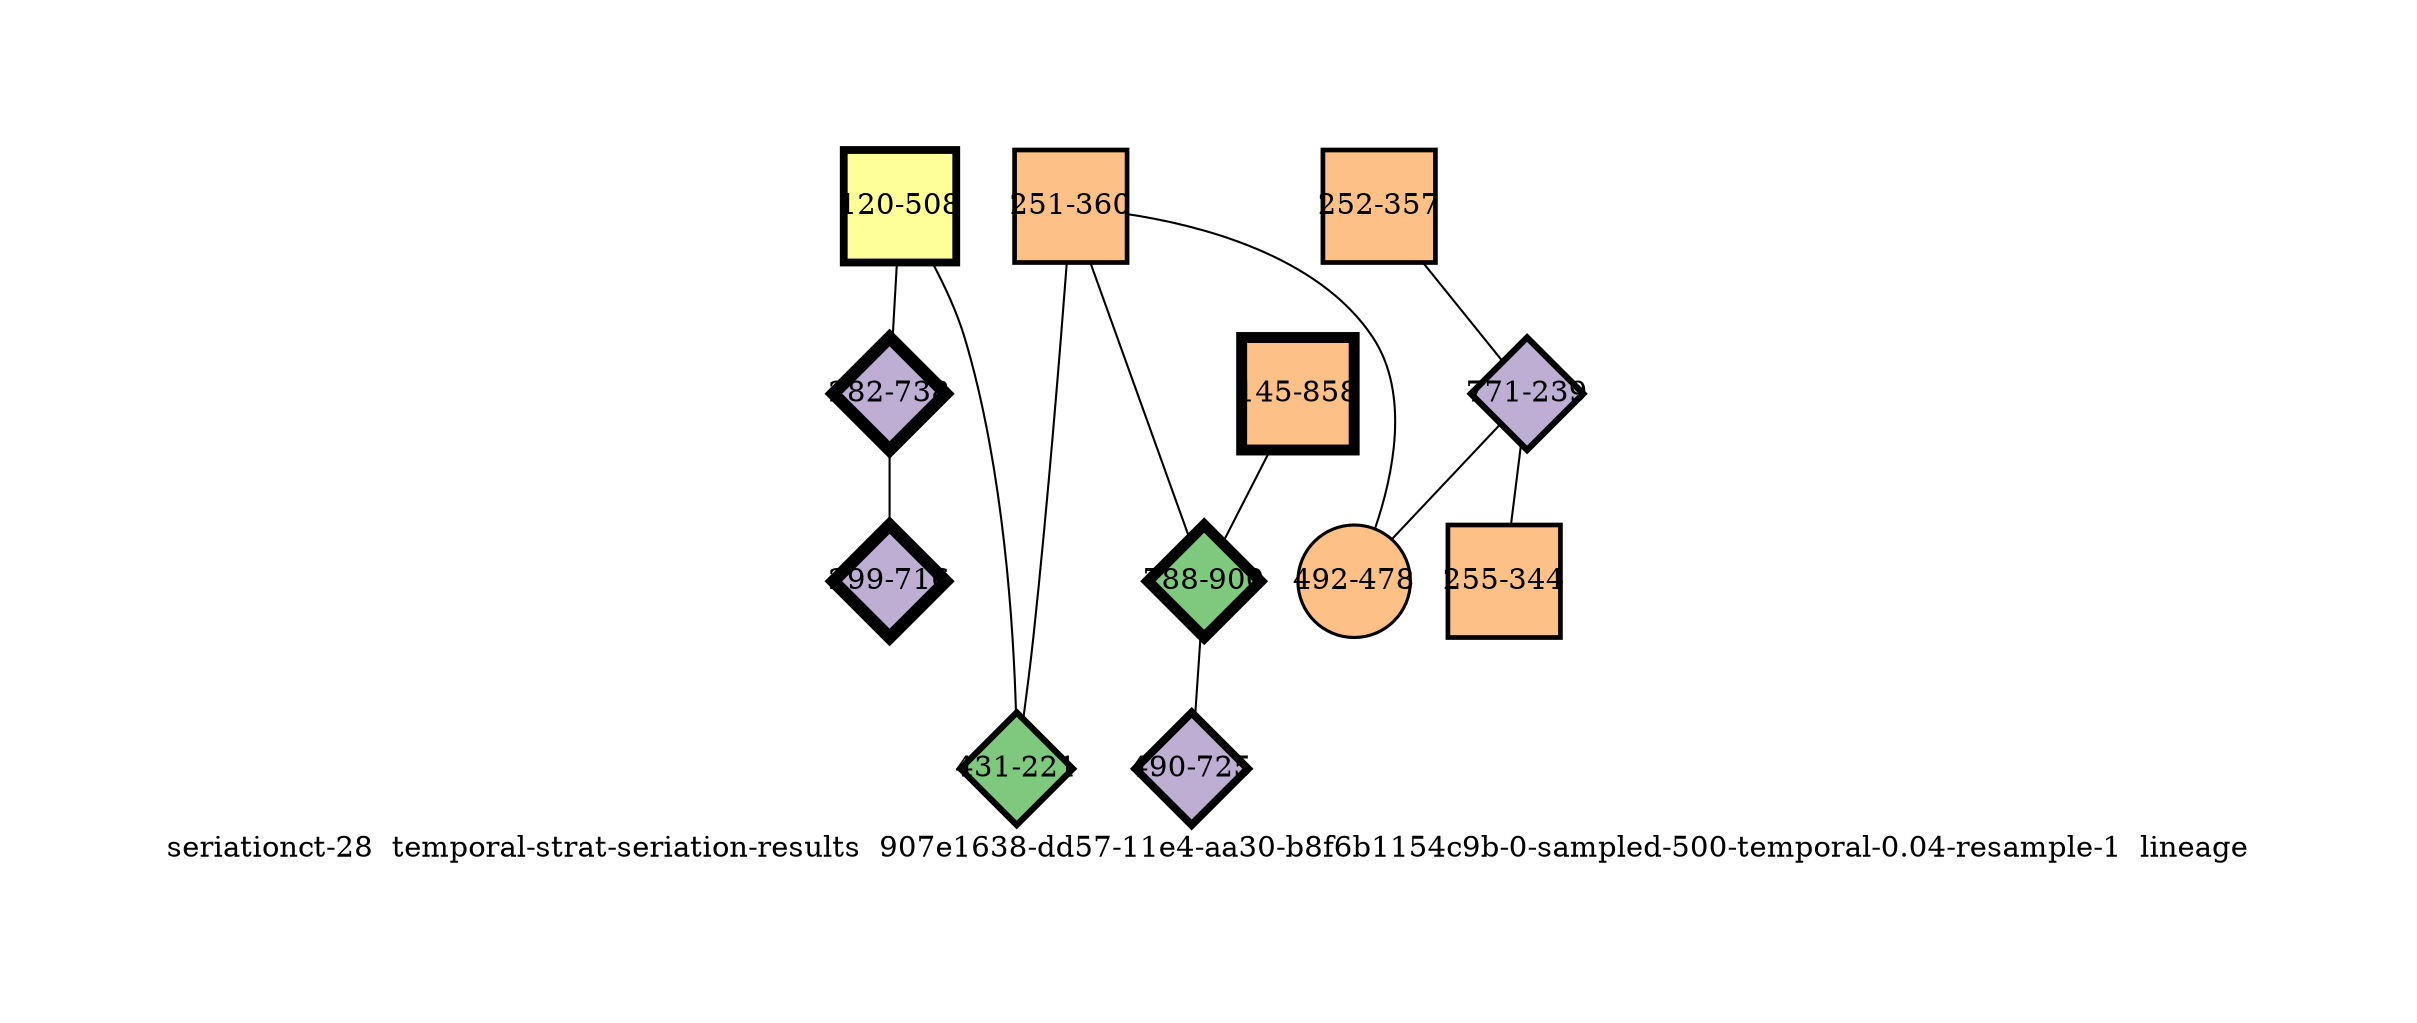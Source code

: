 strict graph "seriationct-28  temporal-strat-seriation-results  907e1638-dd57-11e4-aa30-b8f6b1154c9b-0-sampled-500-temporal-0.04-resample-1  lineage" {
labelloc=b;
ratio=auto;
pad="1.0";
label="seriationct-28  temporal-strat-seriation-results  907e1638-dd57-11e4-aa30-b8f6b1154c9b-0-sampled-500-temporal-0.04-resample-1  lineage";
node [width="0.75", style=filled, fixedsize=true, height="0.75", shape=circle, label=""];
0 [xCoordinate="508.0", appears_in_slice=5, yCoordinate="120.0", colorscheme=accent8, lineage_id=1, short_label="120-508", label="120-508", shape=square, cluster_id=3, fillcolor=4, size="500.0", id=0, penwidth="3.75"];
1 [xCoordinate="738.0", appears_in_slice=8, yCoordinate="282.0", colorscheme=accent8, lineage_id=2, short_label="282-738", label="282-738", shape=diamond, cluster_id=1, fillcolor=2, size="500.0", id=1, penwidth="6.0"];
2 [xCoordinate="357.0", appears_in_slice=3, yCoordinate="252.0", colorscheme=accent8, lineage_id=1, short_label="252-357", label="252-357", shape=square, cluster_id=2, fillcolor=3, size="500.0", id=2, penwidth="2.25"];
3 [xCoordinate="239.0", appears_in_slice=4, yCoordinate="771.0", colorscheme=accent8, lineage_id=2, short_label="771-239", label="771-239", shape=diamond, cluster_id=1, fillcolor=2, size="500.0", id=3, penwidth="3.0"];
4 [xCoordinate="716.0", appears_in_slice=8, yCoordinate="299.0", colorscheme=accent8, lineage_id=2, short_label="299-716", label="299-716", shape=diamond, cluster_id=1, fillcolor=2, size="500.0", id=4, penwidth="6.0"];
5 [xCoordinate="858.0", appears_in_slice=7, yCoordinate="145.0", colorscheme=accent8, lineage_id=1, short_label="145-858", label="145-858", shape=square, cluster_id=2, fillcolor=3, size="500.0", id=5, penwidth="5.25"];
6 [xCoordinate="360.0", appears_in_slice=3, yCoordinate="251.0", colorscheme=accent8, lineage_id=1, short_label="251-360", label="251-360", shape=square, cluster_id=2, fillcolor=3, size="500.0", id=6, penwidth="2.25"];
7 [xCoordinate="900.0", appears_in_slice=7, yCoordinate="788.0", colorscheme=accent8, lineage_id=2, short_label="788-900", label="788-900", shape=diamond, cluster_id=0, fillcolor=1, size="500.0", id=7, penwidth="5.25"];
8 [xCoordinate="344.0", appears_in_slice=3, yCoordinate="255.0", colorscheme=accent8, lineage_id=1, short_label="255-344", label="255-344", shape=square, cluster_id=2, fillcolor=3, size="500.0", id=8, penwidth="2.25"];
9 [xCoordinate="221.0", appears_in_slice=4, yCoordinate="431.0", colorscheme=accent8, lineage_id=2, short_label="431-221", label="431-221", shape=diamond, cluster_id=0, fillcolor=1, size="500.0", id=9, penwidth="3.0"];
10 [xCoordinate="725.0", appears_in_slice=5, yCoordinate="490.0", colorscheme=accent8, lineage_id=2, short_label="490-725", label="490-725", shape=diamond, cluster_id=1, fillcolor=2, size="500.0", id=10, penwidth="3.75"];
11 [xCoordinate="478.0", appears_in_slice=2, yCoordinate="492.0", colorscheme=accent8, lineage_id=0, short_label="492-478", label="492-478", shape=circle, cluster_id=2, fillcolor=3, size="500.0", id=11, penwidth="1.5"];
0 -- 9  [inverseweight="1.92893540185", weight="0.5184206786"];
0 -- 1  [inverseweight="2.0076921504", weight="0.498084330209"];
1 -- 4  [inverseweight="13.58816063", weight="0.0735934779719"];
2 -- 3  [inverseweight="2.50275454583", weight="0.399559757733"];
3 -- 8  [inverseweight="2.9083533865", weight="0.343837170765"];
3 -- 11  [inverseweight="2.17403633826", weight="0.459973912304"];
5 -- 7  [inverseweight="1.92761615775", weight="0.518775481302"];
6 -- 9  [inverseweight="3.39641310808", weight="0.294428259513"];
6 -- 11  [inverseweight="2.04632949609", weight="0.488679854301"];
6 -- 7  [inverseweight="2.05947995965", weight="0.485559471126"];
7 -- 10  [inverseweight="2.28881497436", weight="0.436907312825"];
}
